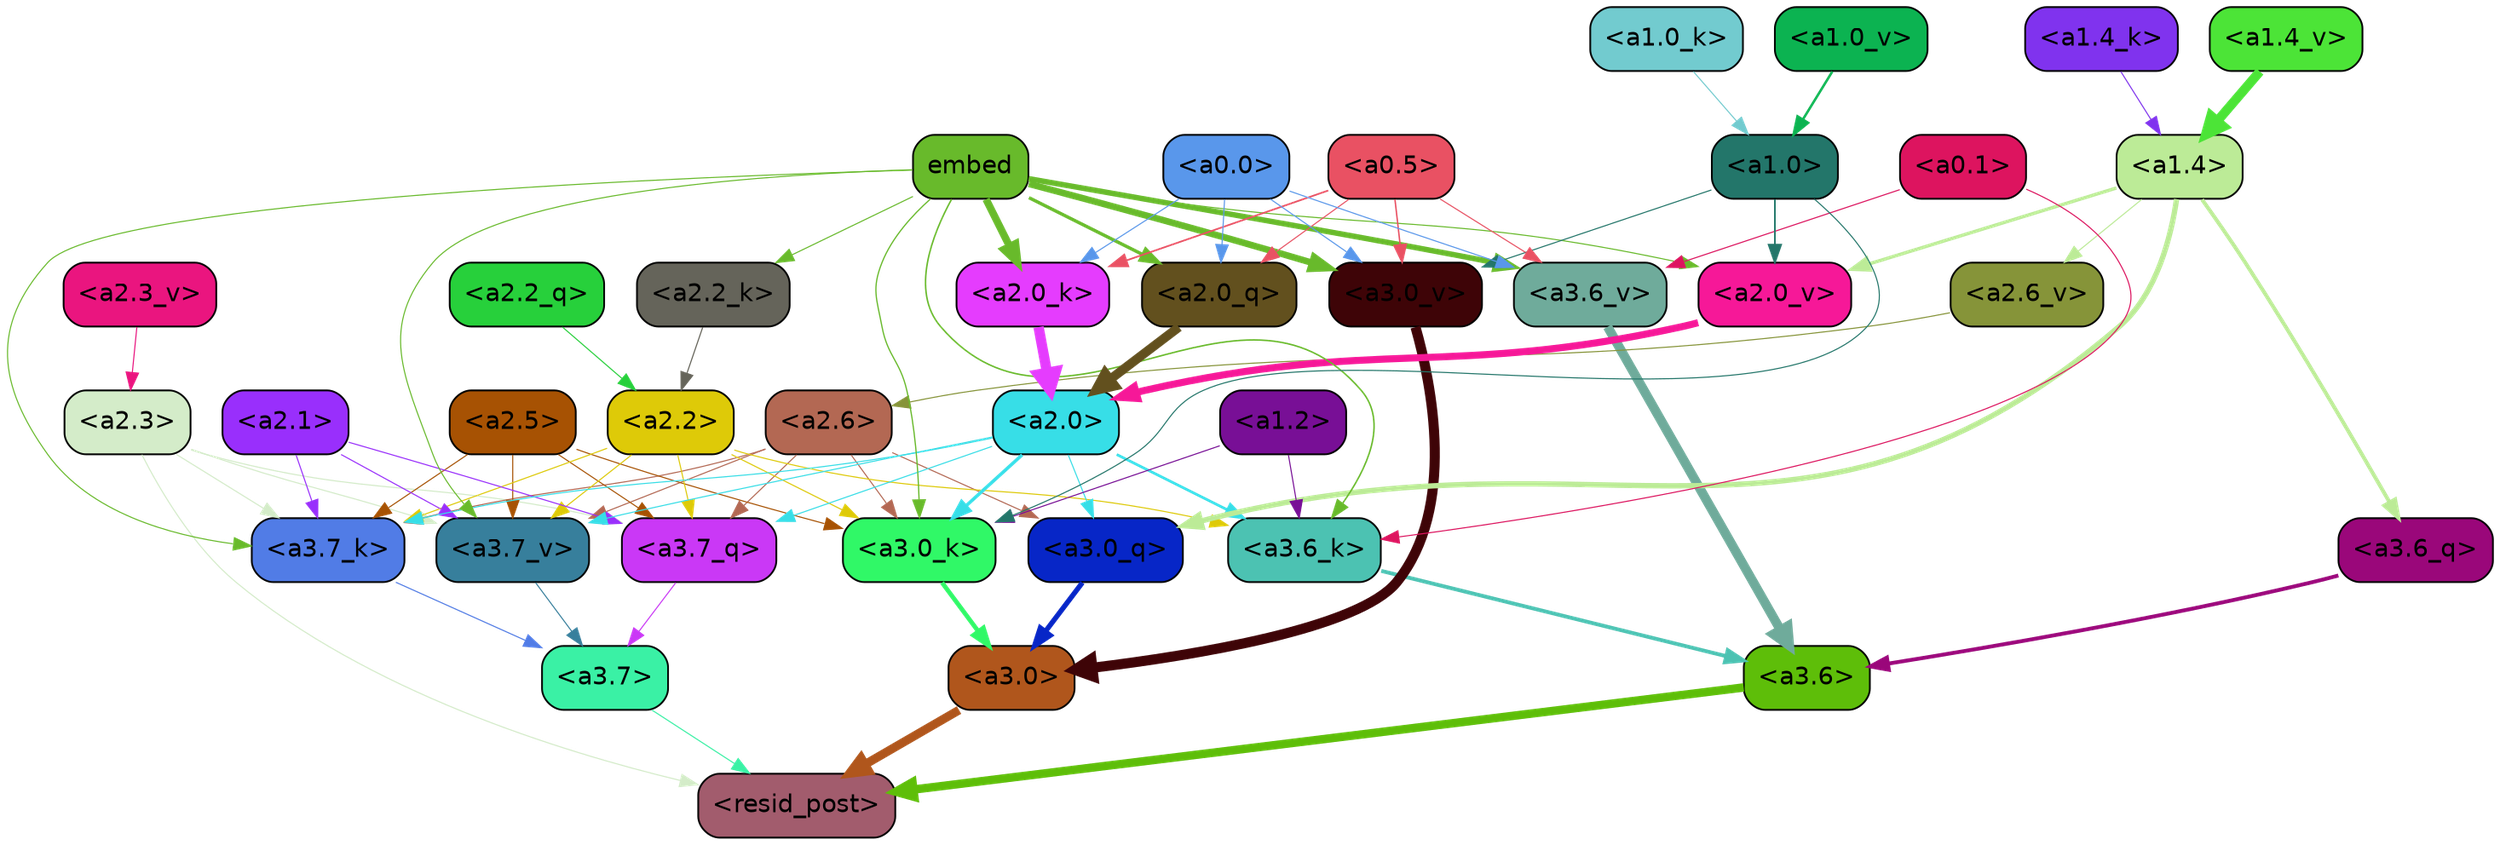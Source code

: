 strict digraph "" {
	graph [bgcolor=transparent,
		layout=dot,
		overlap=false,
		splines=true
	];
	"<a3.7>"	[color=black,
		fillcolor="#3af1a5",
		fontname=Helvetica,
		shape=box,
		style="filled, rounded"];
	"<resid_post>"	[color=black,
		fillcolor="#a25c6d",
		fontname=Helvetica,
		shape=box,
		style="filled, rounded"];
	"<a3.7>" -> "<resid_post>"	[color="#3af1a5",
		penwidth=0.6];
	"<a3.6>"	[color=black,
		fillcolor="#5ebe09",
		fontname=Helvetica,
		shape=box,
		style="filled, rounded"];
	"<a3.6>" -> "<resid_post>"	[color="#5ebe09",
		penwidth=4.752790808677673];
	"<a3.0>"	[color=black,
		fillcolor="#b0561c",
		fontname=Helvetica,
		shape=box,
		style="filled, rounded"];
	"<a3.0>" -> "<resid_post>"	[color="#b0561c",
		penwidth=4.897669434547424];
	"<a2.3>"	[color=black,
		fillcolor="#d4ecc9",
		fontname=Helvetica,
		shape=box,
		style="filled, rounded"];
	"<a2.3>" -> "<resid_post>"	[color="#d4ecc9",
		penwidth=0.6];
	"<a3.7_q>"	[color=black,
		fillcolor="#ca38f6",
		fontname=Helvetica,
		shape=box,
		style="filled, rounded"];
	"<a2.3>" -> "<a3.7_q>"	[color="#d4ecc9",
		penwidth=0.6];
	"<a3.7_k>"	[color=black,
		fillcolor="#517ce6",
		fontname=Helvetica,
		shape=box,
		style="filled, rounded"];
	"<a2.3>" -> "<a3.7_k>"	[color="#d4ecc9",
		penwidth=0.6];
	"<a3.7_v>"	[color=black,
		fillcolor="#377f9c",
		fontname=Helvetica,
		shape=box,
		style="filled, rounded"];
	"<a2.3>" -> "<a3.7_v>"	[color="#d4ecc9",
		penwidth=0.6];
	"<a3.7_q>" -> "<a3.7>"	[color="#ca38f6",
		penwidth=0.6];
	"<a3.6_q>"	[color=black,
		fillcolor="#9a077a",
		fontname=Helvetica,
		shape=box,
		style="filled, rounded"];
	"<a3.6_q>" -> "<a3.6>"	[color="#9a077a",
		penwidth=2.160832464694977];
	"<a3.0_q>"	[color=black,
		fillcolor="#0726c7",
		fontname=Helvetica,
		shape=box,
		style="filled, rounded"];
	"<a3.0_q>" -> "<a3.0>"	[color="#0726c7",
		penwidth=2.870753765106201];
	"<a3.7_k>" -> "<a3.7>"	[color="#517ce6",
		penwidth=0.6];
	"<a3.6_k>"	[color=black,
		fillcolor="#4cc2b2",
		fontname=Helvetica,
		shape=box,
		style="filled, rounded"];
	"<a3.6_k>" -> "<a3.6>"	[color="#4cc2b2",
		penwidth=2.13908451795578];
	"<a3.0_k>"	[color=black,
		fillcolor="#30f867",
		fontname=Helvetica,
		shape=box,
		style="filled, rounded"];
	"<a3.0_k>" -> "<a3.0>"	[color="#30f867",
		penwidth=2.520303964614868];
	"<a3.7_v>" -> "<a3.7>"	[color="#377f9c",
		penwidth=0.6];
	"<a3.6_v>"	[color=black,
		fillcolor="#6fab9b",
		fontname=Helvetica,
		shape=box,
		style="filled, rounded"];
	"<a3.6_v>" -> "<a3.6>"	[color="#6fab9b",
		penwidth=5.297133803367615];
	"<a3.0_v>"	[color=black,
		fillcolor="#3e0407",
		fontname=Helvetica,
		shape=box,
		style="filled, rounded"];
	"<a3.0_v>" -> "<a3.0>"	[color="#3e0407",
		penwidth=5.680712580680847];
	"<a2.6>"	[color=black,
		fillcolor="#b36853",
		fontname=Helvetica,
		shape=box,
		style="filled, rounded"];
	"<a2.6>" -> "<a3.7_q>"	[color="#b36853",
		penwidth=0.6];
	"<a2.6>" -> "<a3.0_q>"	[color="#b36853",
		penwidth=0.6];
	"<a2.6>" -> "<a3.7_k>"	[color="#b36853",
		penwidth=0.6];
	"<a2.6>" -> "<a3.0_k>"	[color="#b36853",
		penwidth=0.6];
	"<a2.6>" -> "<a3.7_v>"	[color="#b36853",
		penwidth=0.6];
	"<a2.5>"	[color=black,
		fillcolor="#a75203",
		fontname=Helvetica,
		shape=box,
		style="filled, rounded"];
	"<a2.5>" -> "<a3.7_q>"	[color="#a75203",
		penwidth=0.6];
	"<a2.5>" -> "<a3.7_k>"	[color="#a75203",
		penwidth=0.6];
	"<a2.5>" -> "<a3.0_k>"	[color="#a75203",
		penwidth=0.6];
	"<a2.5>" -> "<a3.7_v>"	[color="#a75203",
		penwidth=0.6];
	"<a2.2>"	[color=black,
		fillcolor="#deca08",
		fontname=Helvetica,
		shape=box,
		style="filled, rounded"];
	"<a2.2>" -> "<a3.7_q>"	[color="#deca08",
		penwidth=0.6];
	"<a2.2>" -> "<a3.7_k>"	[color="#deca08",
		penwidth=0.6];
	"<a2.2>" -> "<a3.6_k>"	[color="#deca08",
		penwidth=0.6];
	"<a2.2>" -> "<a3.0_k>"	[color="#deca08",
		penwidth=0.6];
	"<a2.2>" -> "<a3.7_v>"	[color="#deca08",
		penwidth=0.6];
	"<a2.1>"	[color=black,
		fillcolor="#992ffc",
		fontname=Helvetica,
		shape=box,
		style="filled, rounded"];
	"<a2.1>" -> "<a3.7_q>"	[color="#992ffc",
		penwidth=0.6];
	"<a2.1>" -> "<a3.7_k>"	[color="#992ffc",
		penwidth=0.6];
	"<a2.1>" -> "<a3.7_v>"	[color="#992ffc",
		penwidth=0.6];
	"<a2.0>"	[color=black,
		fillcolor="#37dee7",
		fontname=Helvetica,
		shape=box,
		style="filled, rounded"];
	"<a2.0>" -> "<a3.7_q>"	[color="#37dee7",
		penwidth=0.6];
	"<a2.0>" -> "<a3.0_q>"	[color="#37dee7",
		penwidth=0.6];
	"<a2.0>" -> "<a3.7_k>"	[color="#37dee7",
		penwidth=0.6];
	"<a2.0>" -> "<a3.6_k>"	[color="#37dee7",
		penwidth=1.4811622872948647];
	"<a2.0>" -> "<a3.0_k>"	[color="#37dee7",
		penwidth=1.8632715698331594];
	"<a2.0>" -> "<a3.7_v>"	[color="#37dee7",
		penwidth=0.6];
	"<a1.4>"	[color=black,
		fillcolor="#bceb97",
		fontname=Helvetica,
		shape=box,
		style="filled, rounded"];
	"<a1.4>" -> "<a3.6_q>"	[color="#bceb97",
		penwidth=2.1468575447797775];
	"<a1.4>" -> "<a3.0_q>"	[color="#bceb97",
		penwidth=3.0006065368652344];
	"<a2.6_v>"	[color=black,
		fillcolor="#869439",
		fontname=Helvetica,
		shape=box,
		style="filled, rounded"];
	"<a1.4>" -> "<a2.6_v>"	[color="#bceb97",
		penwidth=0.6];
	"<a2.0_v>"	[color=black,
		fillcolor="#f61898",
		fontname=Helvetica,
		shape=box,
		style="filled, rounded"];
	"<a1.4>" -> "<a2.0_v>"	[color="#bceb97",
		penwidth=1.8759949803352356];
	embed	[color=black,
		fillcolor="#68ba2b",
		fontname=Helvetica,
		shape=box,
		style="filled, rounded"];
	embed -> "<a3.7_k>"	[color="#68ba2b",
		penwidth=0.6];
	embed -> "<a3.6_k>"	[color="#68ba2b",
		penwidth=0.8410270567983389];
	embed -> "<a3.0_k>"	[color="#68ba2b",
		penwidth=0.691851794719696];
	embed -> "<a3.7_v>"	[color="#68ba2b",
		penwidth=0.6];
	embed -> "<a3.6_v>"	[color="#68ba2b",
		penwidth=3.0758190751075745];
	embed -> "<a3.0_v>"	[color="#68ba2b",
		penwidth=3.6927278637886047];
	"<a2.0_q>"	[color=black,
		fillcolor="#62501e",
		fontname=Helvetica,
		shape=box,
		style="filled, rounded"];
	embed -> "<a2.0_q>"	[color="#68ba2b",
		penwidth=1.8617419600486755];
	"<a2.2_k>"	[color=black,
		fillcolor="#65645a",
		fontname=Helvetica,
		shape=box,
		style="filled, rounded"];
	embed -> "<a2.2_k>"	[color="#68ba2b",
		penwidth=0.6];
	"<a2.0_k>"	[color=black,
		fillcolor="#e53cfe",
		fontname=Helvetica,
		shape=box,
		style="filled, rounded"];
	embed -> "<a2.0_k>"	[color="#68ba2b",
		penwidth=4.189224064350128];
	embed -> "<a2.0_v>"	[color="#68ba2b",
		penwidth=0.6];
	"<a1.2>"	[color=black,
		fillcolor="#780f96",
		fontname=Helvetica,
		shape=box,
		style="filled, rounded"];
	"<a1.2>" -> "<a3.6_k>"	[color="#780f96",
		penwidth=0.6];
	"<a1.2>" -> "<a3.0_k>"	[color="#780f96",
		penwidth=0.6];
	"<a0.1>"	[color=black,
		fillcolor="#dd145f",
		fontname=Helvetica,
		shape=box,
		style="filled, rounded"];
	"<a0.1>" -> "<a3.6_k>"	[color="#dd145f",
		penwidth=0.6];
	"<a0.1>" -> "<a3.6_v>"	[color="#dd145f",
		penwidth=0.6];
	"<a1.0>"	[color=black,
		fillcolor="#23766a",
		fontname=Helvetica,
		shape=box,
		style="filled, rounded"];
	"<a1.0>" -> "<a3.0_k>"	[color="#23766a",
		penwidth=0.6];
	"<a1.0>" -> "<a3.0_v>"	[color="#23766a",
		penwidth=0.6];
	"<a1.0>" -> "<a2.0_v>"	[color="#23766a",
		penwidth=0.9620223194360733];
	"<a0.5>"	[color=black,
		fillcolor="#e95163",
		fontname=Helvetica,
		shape=box,
		style="filled, rounded"];
	"<a0.5>" -> "<a3.6_v>"	[color="#e95163",
		penwidth=0.6];
	"<a0.5>" -> "<a3.0_v>"	[color="#e95163",
		penwidth=0.8028683364391327];
	"<a0.5>" -> "<a2.0_q>"	[color="#e95163",
		penwidth=0.6];
	"<a0.5>" -> "<a2.0_k>"	[color="#e95163",
		penwidth=0.9350990951061249];
	"<a0.0>"	[color=black,
		fillcolor="#5997eb",
		fontname=Helvetica,
		shape=box,
		style="filled, rounded"];
	"<a0.0>" -> "<a3.6_v>"	[color="#5997eb",
		penwidth=0.6];
	"<a0.0>" -> "<a3.0_v>"	[color="#5997eb",
		penwidth=0.6];
	"<a0.0>" -> "<a2.0_q>"	[color="#5997eb",
		penwidth=0.6];
	"<a0.0>" -> "<a2.0_k>"	[color="#5997eb",
		penwidth=0.6];
	"<a2.2_q>"	[color=black,
		fillcolor="#27d03b",
		fontname=Helvetica,
		shape=box,
		style="filled, rounded"];
	"<a2.2_q>" -> "<a2.2>"	[color="#27d03b",
		penwidth=0.6];
	"<a2.0_q>" -> "<a2.0>"	[color="#62501e",
		penwidth=5.1847569942474365];
	"<a2.2_k>" -> "<a2.2>"	[color="#65645a",
		penwidth=0.6149471998214722];
	"<a2.0_k>" -> "<a2.0>"	[color="#e53cfe",
		penwidth=5.773491740226746];
	"<a2.6_v>" -> "<a2.6>"	[color="#869439",
		penwidth=0.6];
	"<a2.3_v>"	[color=black,
		fillcolor="#ea157f",
		fontname=Helvetica,
		shape=box,
		style="filled, rounded"];
	"<a2.3_v>" -> "<a2.3>"	[color="#ea157f",
		penwidth=0.6];
	"<a2.0_v>" -> "<a2.0>"	[color="#f61898",
		penwidth=3.9731863737106323];
	"<a1.4_k>"	[color=black,
		fillcolor="#8033ee",
		fontname=Helvetica,
		shape=box,
		style="filled, rounded"];
	"<a1.4_k>" -> "<a1.4>"	[color="#8033ee",
		penwidth=0.6];
	"<a1.0_k>"	[color=black,
		fillcolor="#72cbcf",
		fontname=Helvetica,
		shape=box,
		style="filled, rounded"];
	"<a1.0_k>" -> "<a1.0>"	[color="#72cbcf",
		penwidth=0.6];
	"<a1.4_v>"	[color=black,
		fillcolor="#4ce437",
		fontname=Helvetica,
		shape=box,
		style="filled, rounded"];
	"<a1.4_v>" -> "<a1.4>"	[color="#4ce437",
		penwidth=5.299546539783478];
	"<a1.0_v>"	[color=black,
		fillcolor="#0cb351",
		fontname=Helvetica,
		shape=box,
		style="filled, rounded"];
	"<a1.0_v>" -> "<a1.0>"	[color="#0cb351",
		penwidth=1.3690393567085266];
}
